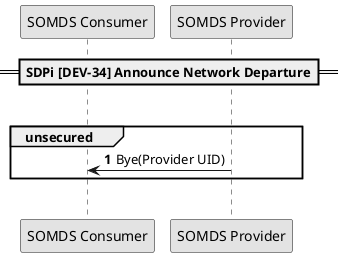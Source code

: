 @startuml

skinparam monochrome true
autonumber

!global $str_somds_consumer = "SOMDS Consumer"
!global $str_somds_provider = "SOMDS Provider"

participant "$str_somds_consumer" as consumer
participant "$str_somds_provider" as provider

==SDPi [DEV-34] Announce Network Departure==
|||
group unsecured
    provider -> consumer: Bye(Provider UID)
end
|||

@enduml